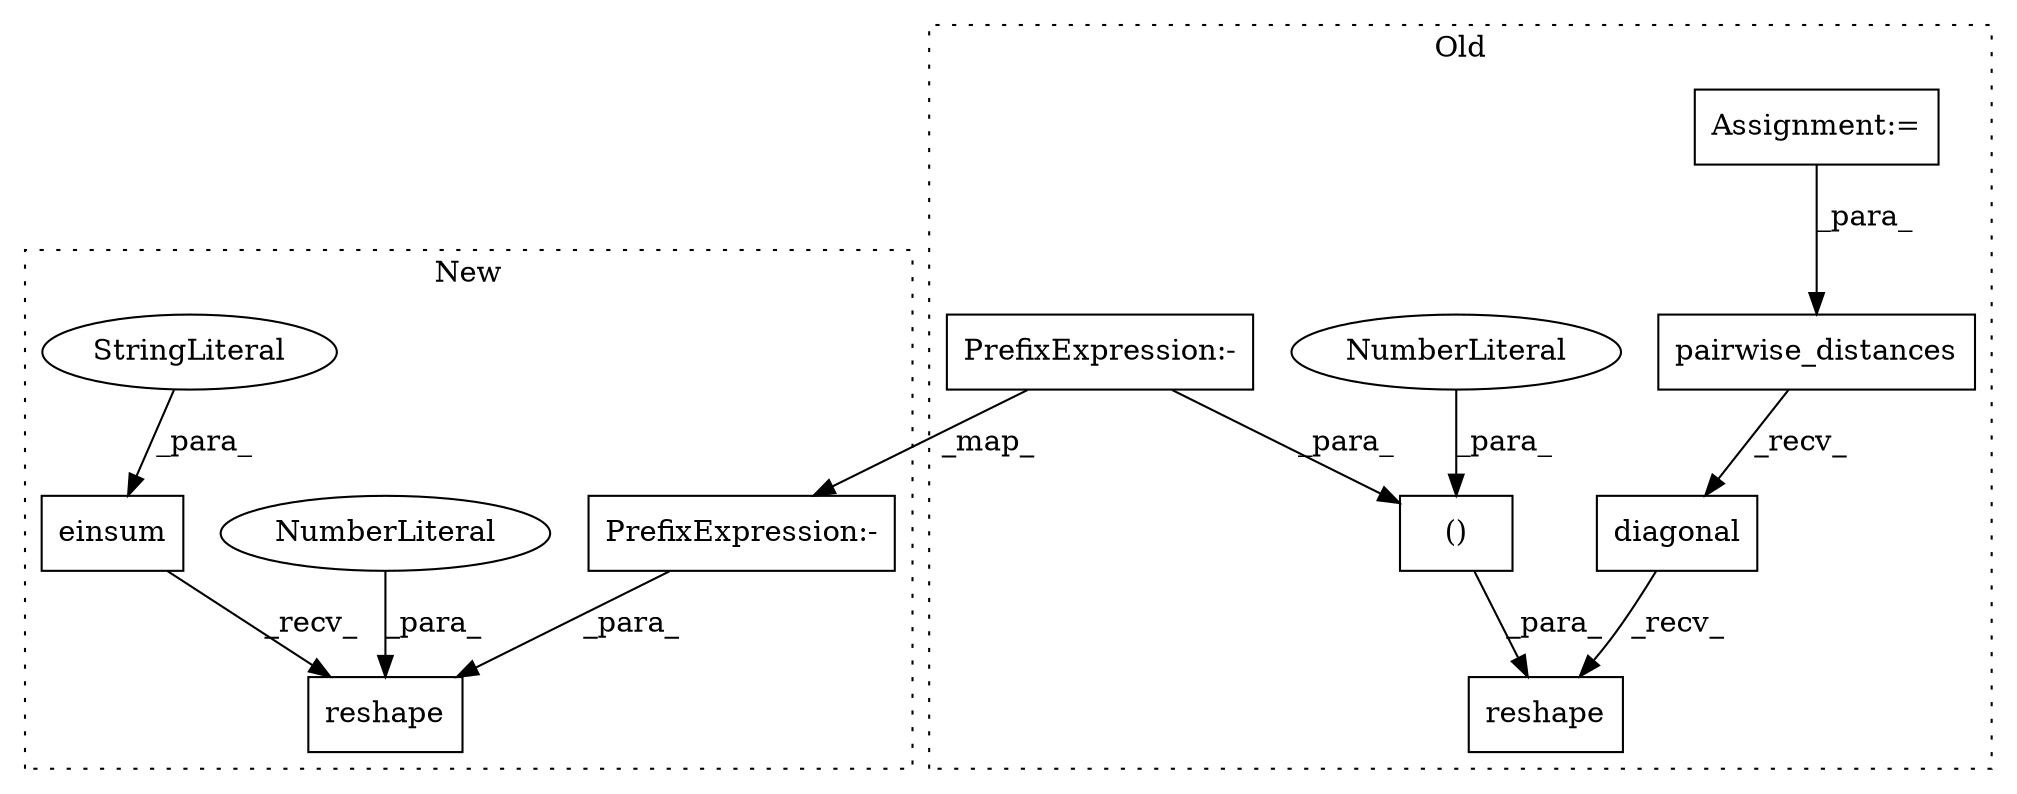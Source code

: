 digraph G {
subgraph cluster0 {
1 [label="diagonal" a="32" s="1938" l="10" shape="box"];
4 [label="pairwise_distances" a="32" s="1913,1936" l="19,1" shape="box"];
7 [label="reshape" a="32" s="1949,1978" l="13,2" shape="box"];
8 [label="()" a="106" s="1962" l="16" shape="box"];
9 [label="NumberLiteral" a="34" s="1977" l="1" shape="ellipse"];
10 [label="Assignment:=" a="7" s="1867" l="1" shape="box"];
11 [label="PrefixExpression:-" a="38" s="1962" l="1" shape="box"];
label = "Old";
style="dotted";
}
subgraph cluster1 {
2 [label="einsum" a="32" s="1739,1773" l="7,1" shape="box"];
3 [label="StringLiteral" a="45" s="1746" l="19" shape="ellipse"];
5 [label="reshape" a="32" s="1775,1787" l="8,1" shape="box"];
6 [label="NumberLiteral" a="34" s="1786" l="1" shape="ellipse"];
12 [label="PrefixExpression:-" a="38" s="1783" l="1" shape="box"];
label = "New";
style="dotted";
}
1 -> 7 [label="_recv_"];
2 -> 5 [label="_recv_"];
3 -> 2 [label="_para_"];
4 -> 1 [label="_recv_"];
6 -> 5 [label="_para_"];
8 -> 7 [label="_para_"];
9 -> 8 [label="_para_"];
10 -> 4 [label="_para_"];
11 -> 12 [label="_map_"];
11 -> 8 [label="_para_"];
12 -> 5 [label="_para_"];
}